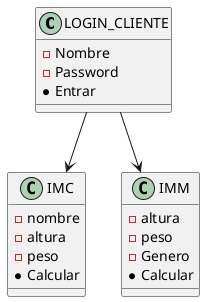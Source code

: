 @startuml cliente

class LOGIN_CLIENTE {
    - Nombre
    - Password
    * Entrar
}

class IMC {
    - nombre
    - altura
    - peso 
    * Calcular
}

class IMM {
    - altura
    - peso 
    - Genero
    * Calcular
}

LOGIN_CLIENTE --> IMC
LOGIN_CLIENTE --> IMM

@enduml